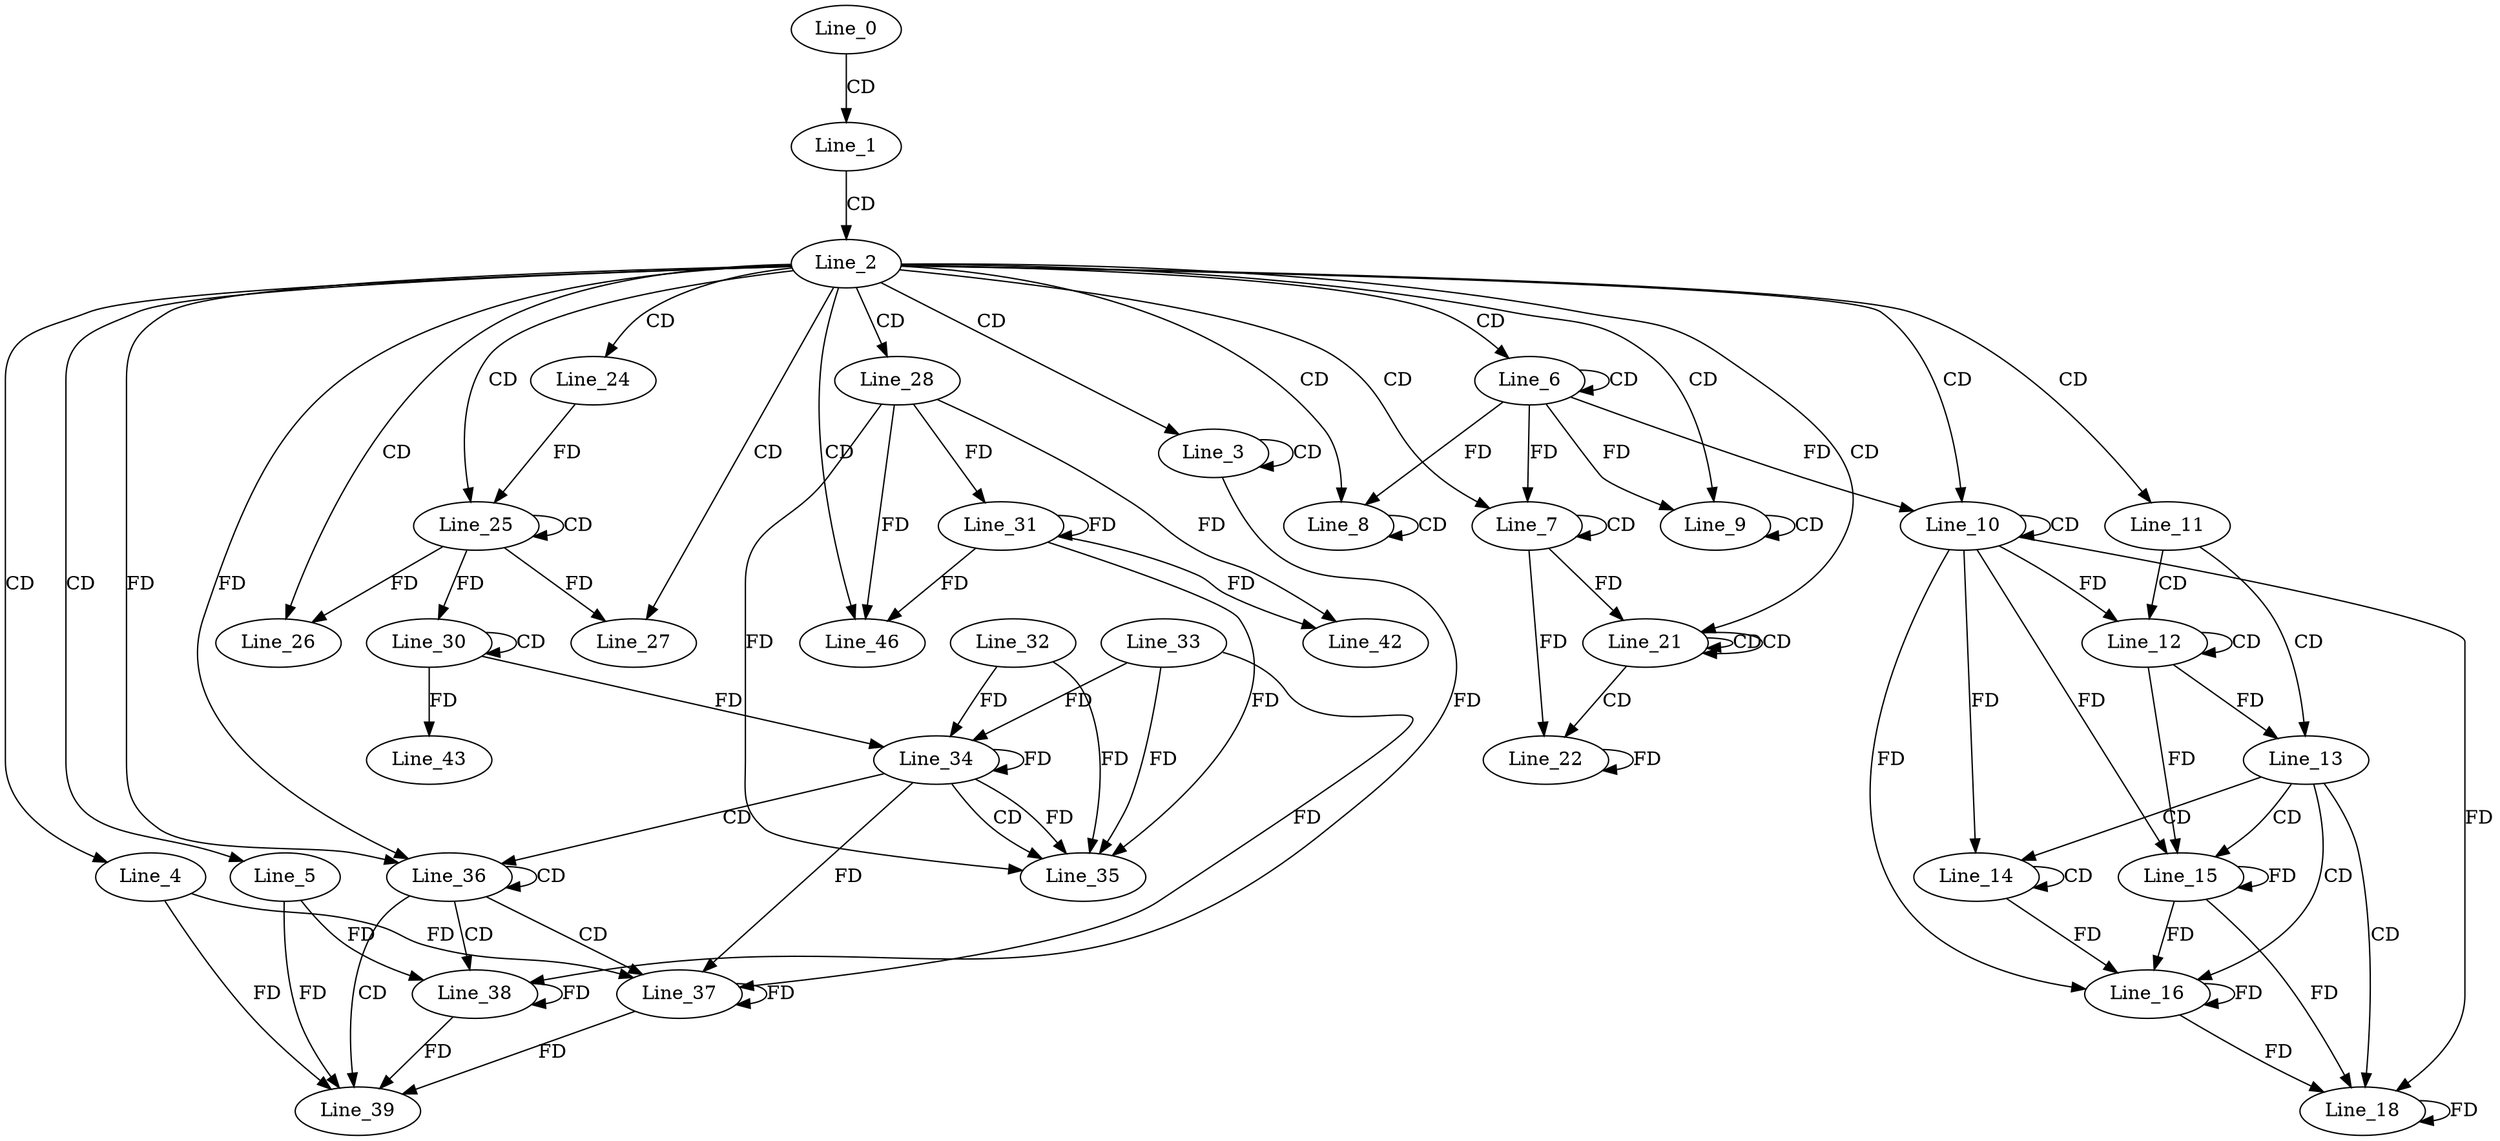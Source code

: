digraph G {
  Line_0;
  Line_1;
  Line_2;
  Line_3;
  Line_3;
  Line_4;
  Line_5;
  Line_6;
  Line_6;
  Line_7;
  Line_7;
  Line_8;
  Line_8;
  Line_9;
  Line_9;
  Line_10;
  Line_10;
  Line_11;
  Line_12;
  Line_12;
  Line_13;
  Line_14;
  Line_14;
  Line_15;
  Line_15;
  Line_16;
  Line_18;
  Line_21;
  Line_21;
  Line_21;
  Line_22;
  Line_24;
  Line_25;
  Line_25;
  Line_26;
  Line_27;
  Line_28;
  Line_30;
  Line_30;
  Line_31;
  Line_34;
  Line_33;
  Line_34;
  Line_32;
  Line_34;
  Line_35;
  Line_36;
  Line_36;
  Line_37;
  Line_38;
  Line_39;
  Line_42;
  Line_43;
  Line_46;
  Line_46;
  Line_0 -> Line_1 [ label="CD" ];
  Line_1 -> Line_2 [ label="CD" ];
  Line_2 -> Line_3 [ label="CD" ];
  Line_3 -> Line_3 [ label="CD" ];
  Line_2 -> Line_4 [ label="CD" ];
  Line_2 -> Line_5 [ label="CD" ];
  Line_2 -> Line_6 [ label="CD" ];
  Line_6 -> Line_6 [ label="CD" ];
  Line_2 -> Line_7 [ label="CD" ];
  Line_7 -> Line_7 [ label="CD" ];
  Line_6 -> Line_7 [ label="FD" ];
  Line_2 -> Line_8 [ label="CD" ];
  Line_8 -> Line_8 [ label="CD" ];
  Line_6 -> Line_8 [ label="FD" ];
  Line_2 -> Line_9 [ label="CD" ];
  Line_9 -> Line_9 [ label="CD" ];
  Line_6 -> Line_9 [ label="FD" ];
  Line_2 -> Line_10 [ label="CD" ];
  Line_10 -> Line_10 [ label="CD" ];
  Line_6 -> Line_10 [ label="FD" ];
  Line_2 -> Line_11 [ label="CD" ];
  Line_11 -> Line_12 [ label="CD" ];
  Line_12 -> Line_12 [ label="CD" ];
  Line_10 -> Line_12 [ label="FD" ];
  Line_11 -> Line_13 [ label="CD" ];
  Line_12 -> Line_13 [ label="FD" ];
  Line_13 -> Line_14 [ label="CD" ];
  Line_14 -> Line_14 [ label="CD" ];
  Line_10 -> Line_14 [ label="FD" ];
  Line_13 -> Line_15 [ label="CD" ];
  Line_10 -> Line_15 [ label="FD" ];
  Line_15 -> Line_15 [ label="FD" ];
  Line_12 -> Line_15 [ label="FD" ];
  Line_13 -> Line_16 [ label="CD" ];
  Line_10 -> Line_16 [ label="FD" ];
  Line_15 -> Line_16 [ label="FD" ];
  Line_16 -> Line_16 [ label="FD" ];
  Line_14 -> Line_16 [ label="FD" ];
  Line_13 -> Line_18 [ label="CD" ];
  Line_10 -> Line_18 [ label="FD" ];
  Line_15 -> Line_18 [ label="FD" ];
  Line_16 -> Line_18 [ label="FD" ];
  Line_18 -> Line_18 [ label="FD" ];
  Line_2 -> Line_21 [ label="CD" ];
  Line_21 -> Line_21 [ label="CD" ];
  Line_21 -> Line_21 [ label="CD" ];
  Line_7 -> Line_21 [ label="FD" ];
  Line_21 -> Line_22 [ label="CD" ];
  Line_7 -> Line_22 [ label="FD" ];
  Line_22 -> Line_22 [ label="FD" ];
  Line_2 -> Line_24 [ label="CD" ];
  Line_2 -> Line_25 [ label="CD" ];
  Line_25 -> Line_25 [ label="CD" ];
  Line_24 -> Line_25 [ label="FD" ];
  Line_2 -> Line_26 [ label="CD" ];
  Line_25 -> Line_26 [ label="FD" ];
  Line_2 -> Line_27 [ label="CD" ];
  Line_25 -> Line_27 [ label="FD" ];
  Line_2 -> Line_28 [ label="CD" ];
  Line_30 -> Line_30 [ label="CD" ];
  Line_25 -> Line_30 [ label="FD" ];
  Line_28 -> Line_31 [ label="FD" ];
  Line_31 -> Line_31 [ label="FD" ];
  Line_34 -> Line_34 [ label="FD" ];
  Line_33 -> Line_34 [ label="FD" ];
  Line_30 -> Line_34 [ label="FD" ];
  Line_32 -> Line_34 [ label="FD" ];
  Line_34 -> Line_35 [ label="CD" ];
  Line_28 -> Line_35 [ label="FD" ];
  Line_31 -> Line_35 [ label="FD" ];
  Line_32 -> Line_35 [ label="FD" ];
  Line_34 -> Line_35 [ label="FD" ];
  Line_33 -> Line_35 [ label="FD" ];
  Line_34 -> Line_36 [ label="CD" ];
  Line_2 -> Line_36 [ label="FD" ];
  Line_36 -> Line_36 [ label="CD" ];
  Line_2 -> Line_36 [ label="FD" ];
  Line_36 -> Line_37 [ label="CD" ];
  Line_37 -> Line_37 [ label="FD" ];
  Line_4 -> Line_37 [ label="FD" ];
  Line_34 -> Line_37 [ label="FD" ];
  Line_33 -> Line_37 [ label="FD" ];
  Line_36 -> Line_38 [ label="CD" ];
  Line_38 -> Line_38 [ label="FD" ];
  Line_5 -> Line_38 [ label="FD" ];
  Line_3 -> Line_38 [ label="FD" ];
  Line_36 -> Line_39 [ label="CD" ];
  Line_37 -> Line_39 [ label="FD" ];
  Line_4 -> Line_39 [ label="FD" ];
  Line_38 -> Line_39 [ label="FD" ];
  Line_5 -> Line_39 [ label="FD" ];
  Line_28 -> Line_42 [ label="FD" ];
  Line_31 -> Line_42 [ label="FD" ];
  Line_30 -> Line_43 [ label="FD" ];
  Line_2 -> Line_46 [ label="CD" ];
  Line_28 -> Line_46 [ label="FD" ];
  Line_31 -> Line_46 [ label="FD" ];
}
